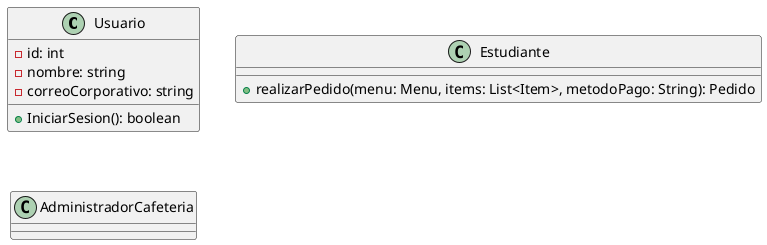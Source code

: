 @startuml clasescoffeeshop

class Usuario {
    - id: int
    - nombre: string
    - correoCorporativo: string
    + IniciarSesion(): boolean
}

class Estudiante {
    + realizarPedido(menu: Menu, items: List<Item>, metodoPago: String): Pedido
}


class AdministradorCafeteria{}

@enduml